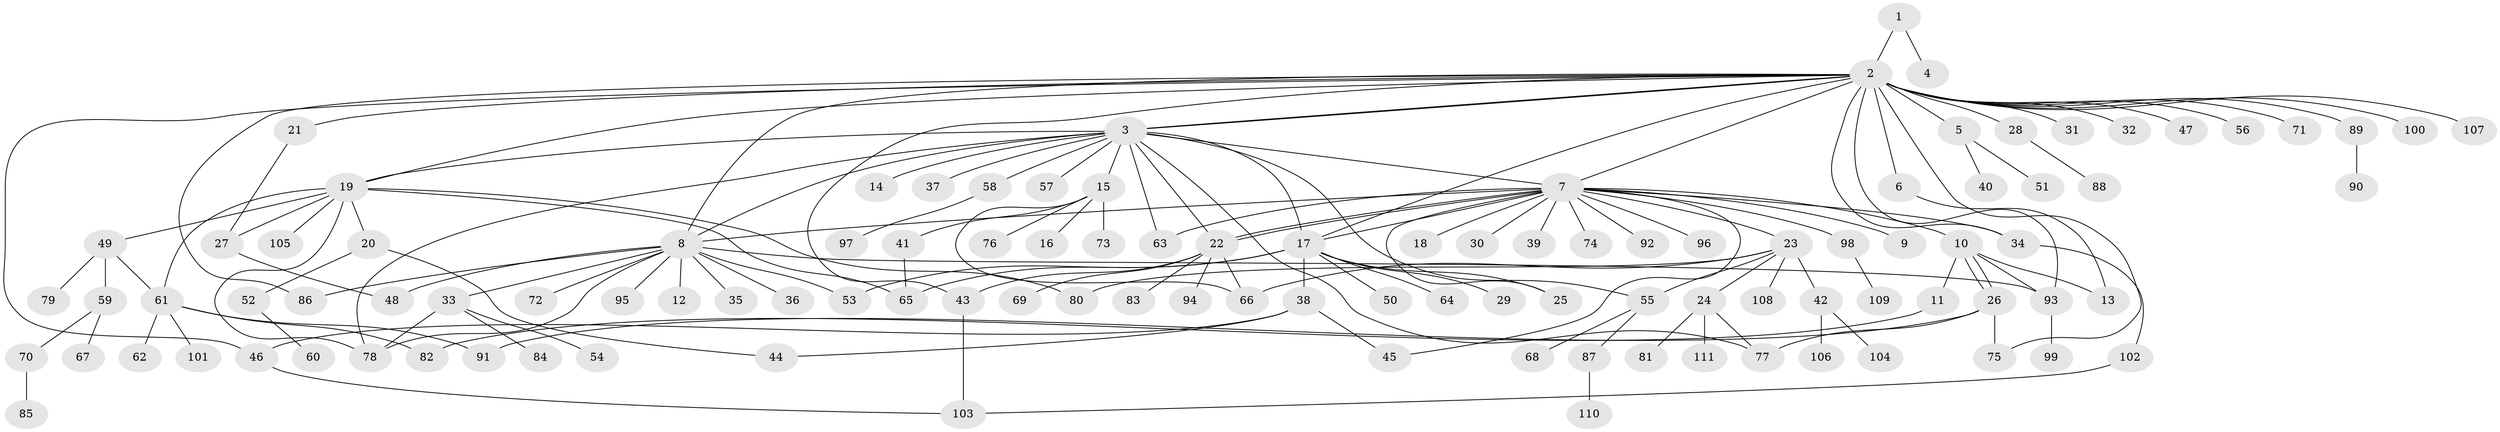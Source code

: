 // Generated by graph-tools (version 1.1) at 2025/35/03/09/25 02:35:34]
// undirected, 111 vertices, 151 edges
graph export_dot {
graph [start="1"]
  node [color=gray90,style=filled];
  1;
  2;
  3;
  4;
  5;
  6;
  7;
  8;
  9;
  10;
  11;
  12;
  13;
  14;
  15;
  16;
  17;
  18;
  19;
  20;
  21;
  22;
  23;
  24;
  25;
  26;
  27;
  28;
  29;
  30;
  31;
  32;
  33;
  34;
  35;
  36;
  37;
  38;
  39;
  40;
  41;
  42;
  43;
  44;
  45;
  46;
  47;
  48;
  49;
  50;
  51;
  52;
  53;
  54;
  55;
  56;
  57;
  58;
  59;
  60;
  61;
  62;
  63;
  64;
  65;
  66;
  67;
  68;
  69;
  70;
  71;
  72;
  73;
  74;
  75;
  76;
  77;
  78;
  79;
  80;
  81;
  82;
  83;
  84;
  85;
  86;
  87;
  88;
  89;
  90;
  91;
  92;
  93;
  94;
  95;
  96;
  97;
  98;
  99;
  100;
  101;
  102;
  103;
  104;
  105;
  106;
  107;
  108;
  109;
  110;
  111;
  1 -- 2;
  1 -- 4;
  2 -- 3;
  2 -- 3;
  2 -- 5;
  2 -- 6;
  2 -- 7;
  2 -- 8;
  2 -- 17;
  2 -- 19;
  2 -- 21;
  2 -- 28;
  2 -- 31;
  2 -- 32;
  2 -- 34;
  2 -- 43;
  2 -- 46;
  2 -- 47;
  2 -- 56;
  2 -- 71;
  2 -- 75;
  2 -- 86;
  2 -- 89;
  2 -- 93;
  2 -- 100;
  2 -- 107;
  3 -- 7;
  3 -- 8;
  3 -- 14;
  3 -- 15;
  3 -- 17;
  3 -- 19;
  3 -- 22;
  3 -- 37;
  3 -- 55;
  3 -- 57;
  3 -- 58;
  3 -- 63;
  3 -- 77;
  3 -- 78;
  5 -- 40;
  5 -- 51;
  6 -- 13;
  7 -- 8;
  7 -- 9;
  7 -- 10;
  7 -- 17;
  7 -- 18;
  7 -- 22;
  7 -- 22;
  7 -- 23;
  7 -- 25;
  7 -- 30;
  7 -- 34;
  7 -- 39;
  7 -- 45;
  7 -- 63;
  7 -- 74;
  7 -- 92;
  7 -- 96;
  7 -- 98;
  8 -- 12;
  8 -- 33;
  8 -- 35;
  8 -- 36;
  8 -- 48;
  8 -- 53;
  8 -- 72;
  8 -- 78;
  8 -- 86;
  8 -- 93;
  8 -- 95;
  10 -- 11;
  10 -- 13;
  10 -- 26;
  10 -- 26;
  10 -- 93;
  11 -- 82;
  15 -- 16;
  15 -- 41;
  15 -- 66;
  15 -- 73;
  15 -- 76;
  17 -- 25;
  17 -- 29;
  17 -- 38;
  17 -- 50;
  17 -- 53;
  17 -- 64;
  17 -- 65;
  19 -- 20;
  19 -- 27;
  19 -- 49;
  19 -- 61;
  19 -- 65;
  19 -- 78;
  19 -- 80;
  19 -- 105;
  20 -- 44;
  20 -- 52;
  21 -- 27;
  22 -- 43;
  22 -- 66;
  22 -- 69;
  22 -- 83;
  22 -- 94;
  23 -- 24;
  23 -- 42;
  23 -- 55;
  23 -- 66;
  23 -- 80;
  23 -- 108;
  24 -- 77;
  24 -- 81;
  24 -- 111;
  26 -- 75;
  26 -- 77;
  26 -- 91;
  27 -- 48;
  28 -- 88;
  33 -- 54;
  33 -- 78;
  33 -- 84;
  34 -- 102;
  38 -- 44;
  38 -- 45;
  38 -- 46;
  41 -- 65;
  42 -- 104;
  42 -- 106;
  43 -- 103;
  46 -- 103;
  49 -- 59;
  49 -- 61;
  49 -- 79;
  52 -- 60;
  55 -- 68;
  55 -- 87;
  58 -- 97;
  59 -- 67;
  59 -- 70;
  61 -- 62;
  61 -- 82;
  61 -- 91;
  61 -- 101;
  70 -- 85;
  87 -- 110;
  89 -- 90;
  93 -- 99;
  98 -- 109;
  102 -- 103;
}
